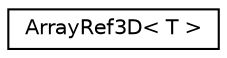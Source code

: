 digraph "Graphical Class Hierarchy"
{
 // LATEX_PDF_SIZE
  edge [fontname="Helvetica",fontsize="10",labelfontname="Helvetica",labelfontsize="10"];
  node [fontname="Helvetica",fontsize="10",shape=record];
  rankdir="LR";
  Node0 [label="ArrayRef3D\< T \>",height=0.2,width=0.4,color="black", fillcolor="white", style="filled",URL="$classArrayRef3D.html",tooltip=" "];
}
